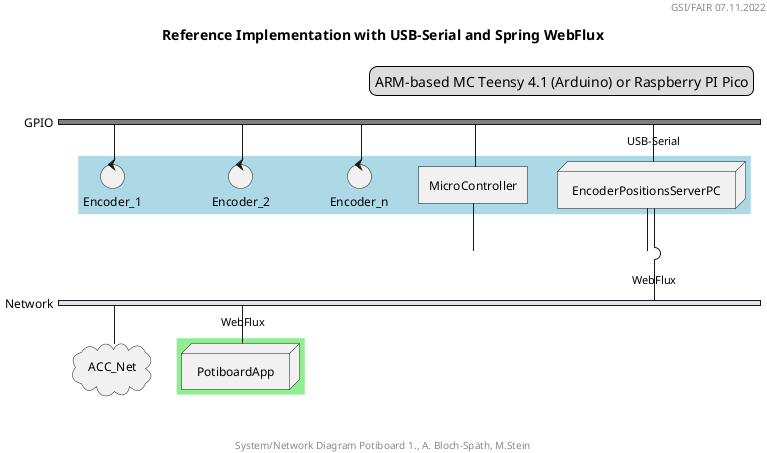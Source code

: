 @startuml

header GSI/FAIR 07.11.2022
footer System/Network Diagram Potiboard 1., A. Bloch-Späth, M.Stein
title Reference Implementation with USB-Serial and Spring WebFlux

 legend top right
   ARM-based MC Teensy 4.1 (Arduino) or Raspberry PI Pico
 endlegend

nwdiag {
  network GPIO {
    group {
      color = "lightblue";
       Encoder_1;
       Encoder_2;
       Encoder_n;
      MicroController;
      EncoderPositionsServerPC;
    }
    color = "gray"
    Encoder_1 [shape = control];
    Encoder_2 [shape = control];
    Encoder_n [shape = control];
    MicroController [shape = component];
    MicroController -- EncoderPositionsServerPC;
    EncoderPositionsServerPC [shape = node, address = USB-Serial];
  }

  network Network {
    ACC_Net [shape = cloud];
    EncoderPositionsServerPC [shape = node, address = WebFlux];
    PotiboardApp [shape = node, address = WebFlux];
    group {
      color = "lightgreen";
      PotiboardApp;
    }
  }
}
@enduml

